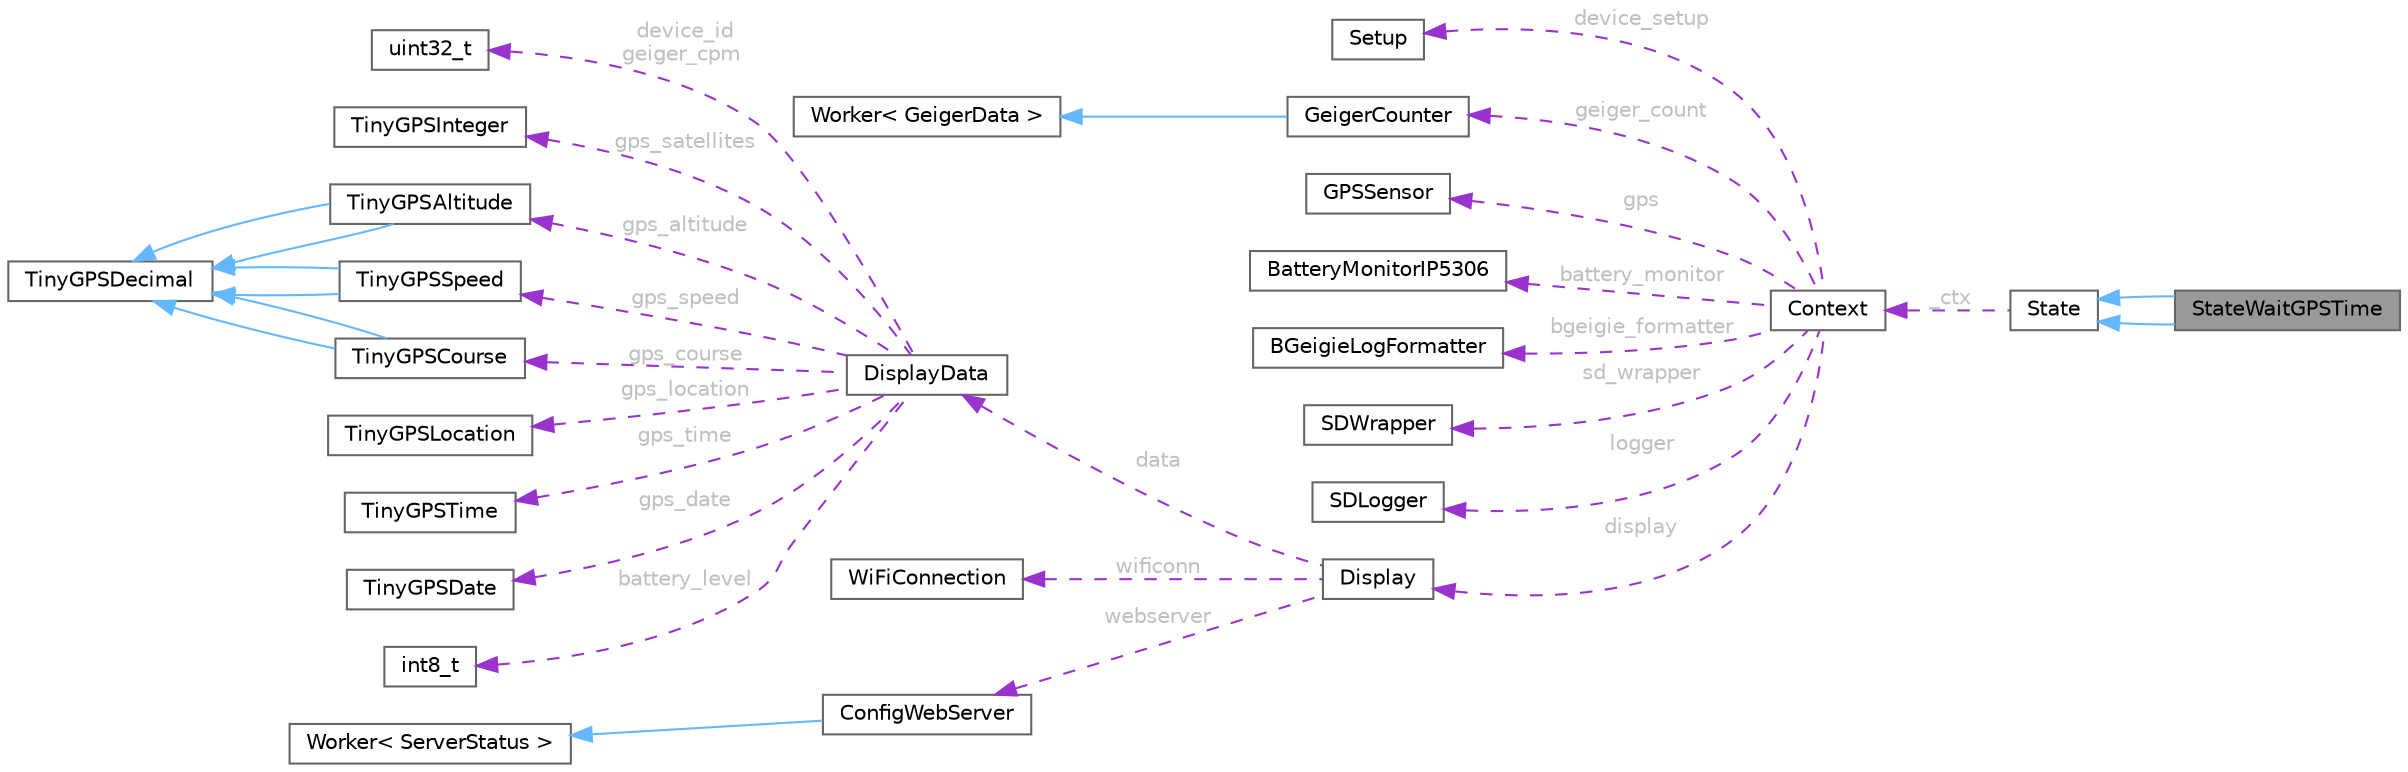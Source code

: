 digraph "StateWaitGPSTime"
{
 // LATEX_PDF_SIZE
  bgcolor="transparent";
  edge [fontname=Helvetica,fontsize=10,labelfontname=Helvetica,labelfontsize=10];
  node [fontname=Helvetica,fontsize=10,shape=box,height=0.2,width=0.4];
  rankdir="LR";
  Node1 [id="Node000001",label="StateWaitGPSTime",height=0.2,width=0.4,color="gray40", fillcolor="grey60", style="filled", fontcolor="black",tooltip=" "];
  Node2 -> Node1 [id="edge1_Node000001_Node000002",dir="back",color="steelblue1",style="solid",tooltip=" "];
  Node2 [id="Node000002",label="State",height=0.2,width=0.4,color="gray40", fillcolor="white", style="filled",URL="$class_state.html",tooltip=" "];
  Node3 -> Node2 [id="edge2_Node000002_Node000003",dir="back",color="darkorchid3",style="dashed",tooltip=" ",label=" _ctx",fontcolor="grey" ];
  Node3 [id="Node000003",label="Context",height=0.2,width=0.4,color="gray40", fillcolor="white", style="filled",URL="$class_context.html",tooltip=" "];
  Node4 -> Node3 [id="edge3_Node000003_Node000004",dir="back",color="darkorchid3",style="dashed",tooltip=" ",label=" device_setup",fontcolor="grey" ];
  Node4 [id="Node000004",label="Setup",height=0.2,width=0.4,color="gray40", fillcolor="white", style="filled",URL="$class_setup.html",tooltip=" "];
  Node5 -> Node3 [id="edge4_Node000003_Node000005",dir="back",color="darkorchid3",style="dashed",tooltip=" ",label=" geiger_count",fontcolor="grey" ];
  Node5 [id="Node000005",label="GeigerCounter",height=0.2,width=0.4,color="gray40", fillcolor="white", style="filled",URL="$class_geiger_counter.html",tooltip=" "];
  Node6 -> Node5 [id="edge5_Node000005_Node000006",dir="back",color="steelblue1",style="solid",tooltip=" "];
  Node6 [id="Node000006",label="Worker\< GeigerData \>",height=0.2,width=0.4,color="gray40", fillcolor="white", style="filled",tooltip=" "];
  Node7 -> Node3 [id="edge6_Node000003_Node000007",dir="back",color="darkorchid3",style="dashed",tooltip=" ",label=" gps",fontcolor="grey" ];
  Node7 [id="Node000007",label="GPSSensor",height=0.2,width=0.4,color="gray40", fillcolor="white", style="filled",URL="$class_g_p_s_sensor.html",tooltip=" "];
  Node8 -> Node3 [id="edge7_Node000003_Node000008",dir="back",color="darkorchid3",style="dashed",tooltip=" ",label=" battery_monitor",fontcolor="grey" ];
  Node8 [id="Node000008",label="BatteryMonitorIP5306",height=0.2,width=0.4,color="gray40", fillcolor="white", style="filled",URL="$class_battery_monitor_i_p5306.html",tooltip=" "];
  Node9 -> Node3 [id="edge8_Node000003_Node000009",dir="back",color="darkorchid3",style="dashed",tooltip=" ",label=" bgeigie_formatter",fontcolor="grey" ];
  Node9 [id="Node000009",label="BGeigieLogFormatter",height=0.2,width=0.4,color="gray40", fillcolor="white", style="filled",URL="$class_b_geigie_log_formatter.html",tooltip=" "];
  Node10 -> Node3 [id="edge9_Node000003_Node000010",dir="back",color="darkorchid3",style="dashed",tooltip=" ",label=" sd_wrapper",fontcolor="grey" ];
  Node10 [id="Node000010",label="SDWrapper",height=0.2,width=0.4,color="gray40", fillcolor="white", style="filled",URL="$class_s_d_wrapper.html",tooltip=" "];
  Node11 -> Node3 [id="edge10_Node000003_Node000011",dir="back",color="darkorchid3",style="dashed",tooltip=" ",label=" logger",fontcolor="grey" ];
  Node11 [id="Node000011",label="SDLogger",height=0.2,width=0.4,color="gray40", fillcolor="white", style="filled",URL="$class_s_d_logger.html",tooltip=" "];
  Node12 -> Node3 [id="edge11_Node000003_Node000012",dir="back",color="darkorchid3",style="dashed",tooltip=" ",label=" display",fontcolor="grey" ];
  Node12 [id="Node000012",label="Display",height=0.2,width=0.4,color="gray40", fillcolor="white", style="filled",URL="$class_display.html",tooltip=" "];
  Node13 -> Node12 [id="edge12_Node000012_Node000013",dir="back",color="darkorchid3",style="dashed",tooltip=" ",label=" data",fontcolor="grey" ];
  Node13 [id="Node000013",label="DisplayData",height=0.2,width=0.4,color="gray40", fillcolor="white", style="filled",URL="$struct_display_data.html",tooltip=" "];
  Node14 -> Node13 [id="edge13_Node000013_Node000014",dir="back",color="darkorchid3",style="dashed",tooltip=" ",label=" device_id\ngeiger_cpm",fontcolor="grey" ];
  Node14 [id="Node000014",label="uint32_t",height=0.2,width=0.4,color="gray40", fillcolor="white", style="filled",tooltip=" "];
  Node15 -> Node13 [id="edge14_Node000013_Node000015",dir="back",color="darkorchid3",style="dashed",tooltip=" ",label=" gps_satellites",fontcolor="grey" ];
  Node15 [id="Node000015",label="TinyGPSInteger",height=0.2,width=0.4,color="gray40", fillcolor="white", style="filled",URL="$struct_tiny_g_p_s_integer.html",tooltip=" "];
  Node16 -> Node13 [id="edge15_Node000013_Node000016",dir="back",color="darkorchid3",style="dashed",tooltip=" ",label=" gps_altitude",fontcolor="grey" ];
  Node16 [id="Node000016",label="TinyGPSAltitude",height=0.2,width=0.4,color="gray40", fillcolor="white", style="filled",URL="$struct_tiny_g_p_s_altitude.html",tooltip=" "];
  Node17 -> Node16 [id="edge16_Node000016_Node000017",dir="back",color="steelblue1",style="solid",tooltip=" "];
  Node17 [id="Node000017",label="TinyGPSDecimal",height=0.2,width=0.4,color="gray40", fillcolor="white", style="filled",URL="$struct_tiny_g_p_s_decimal.html",tooltip=" "];
  Node17 -> Node16 [id="edge17_Node000016_Node000017",dir="back",color="steelblue1",style="solid",tooltip=" "];
  Node18 -> Node13 [id="edge18_Node000013_Node000018",dir="back",color="darkorchid3",style="dashed",tooltip=" ",label=" gps_speed",fontcolor="grey" ];
  Node18 [id="Node000018",label="TinyGPSSpeed",height=0.2,width=0.4,color="gray40", fillcolor="white", style="filled",URL="$struct_tiny_g_p_s_speed.html",tooltip=" "];
  Node17 -> Node18 [id="edge19_Node000018_Node000017",dir="back",color="steelblue1",style="solid",tooltip=" "];
  Node17 -> Node18 [id="edge20_Node000018_Node000017",dir="back",color="steelblue1",style="solid",tooltip=" "];
  Node19 -> Node13 [id="edge21_Node000013_Node000019",dir="back",color="darkorchid3",style="dashed",tooltip=" ",label=" gps_course",fontcolor="grey" ];
  Node19 [id="Node000019",label="TinyGPSCourse",height=0.2,width=0.4,color="gray40", fillcolor="white", style="filled",URL="$struct_tiny_g_p_s_course.html",tooltip=" "];
  Node17 -> Node19 [id="edge22_Node000019_Node000017",dir="back",color="steelblue1",style="solid",tooltip=" "];
  Node17 -> Node19 [id="edge23_Node000019_Node000017",dir="back",color="steelblue1",style="solid",tooltip=" "];
  Node20 -> Node13 [id="edge24_Node000013_Node000020",dir="back",color="darkorchid3",style="dashed",tooltip=" ",label=" gps_location",fontcolor="grey" ];
  Node20 [id="Node000020",label="TinyGPSLocation",height=0.2,width=0.4,color="gray40", fillcolor="white", style="filled",URL="$struct_tiny_g_p_s_location.html",tooltip=" "];
  Node21 -> Node13 [id="edge25_Node000013_Node000021",dir="back",color="darkorchid3",style="dashed",tooltip=" ",label=" gps_time",fontcolor="grey" ];
  Node21 [id="Node000021",label="TinyGPSTime",height=0.2,width=0.4,color="gray40", fillcolor="white", style="filled",URL="$struct_tiny_g_p_s_time.html",tooltip=" "];
  Node22 -> Node13 [id="edge26_Node000013_Node000022",dir="back",color="darkorchid3",style="dashed",tooltip=" ",label=" gps_date",fontcolor="grey" ];
  Node22 [id="Node000022",label="TinyGPSDate",height=0.2,width=0.4,color="gray40", fillcolor="white", style="filled",URL="$struct_tiny_g_p_s_date.html",tooltip=" "];
  Node23 -> Node13 [id="edge27_Node000013_Node000023",dir="back",color="darkorchid3",style="dashed",tooltip=" ",label=" battery_level",fontcolor="grey" ];
  Node23 [id="Node000023",label="int8_t",height=0.2,width=0.4,color="gray40", fillcolor="white", style="filled",tooltip=" "];
  Node24 -> Node12 [id="edge28_Node000012_Node000024",dir="back",color="darkorchid3",style="dashed",tooltip=" ",label=" wificonn",fontcolor="grey" ];
  Node24 [id="Node000024",label="WiFiConnection",height=0.2,width=0.4,color="gray40", fillcolor="white", style="filled",URL="$class_wi_fi_connection.html",tooltip=" "];
  Node25 -> Node12 [id="edge29_Node000012_Node000025",dir="back",color="darkorchid3",style="dashed",tooltip=" ",label=" webserver",fontcolor="grey" ];
  Node25 [id="Node000025",label="ConfigWebServer",height=0.2,width=0.4,color="gray40", fillcolor="white", style="filled",URL="$class_config_web_server.html",tooltip=" "];
  Node26 -> Node25 [id="edge30_Node000025_Node000026",dir="back",color="steelblue1",style="solid",tooltip=" "];
  Node26 [id="Node000026",label="Worker\< ServerStatus \>",height=0.2,width=0.4,color="gray40", fillcolor="white", style="filled",tooltip=" "];
  Node2 -> Node1 [id="edge31_Node000001_Node000002",dir="back",color="steelblue1",style="solid",tooltip=" "];
}
